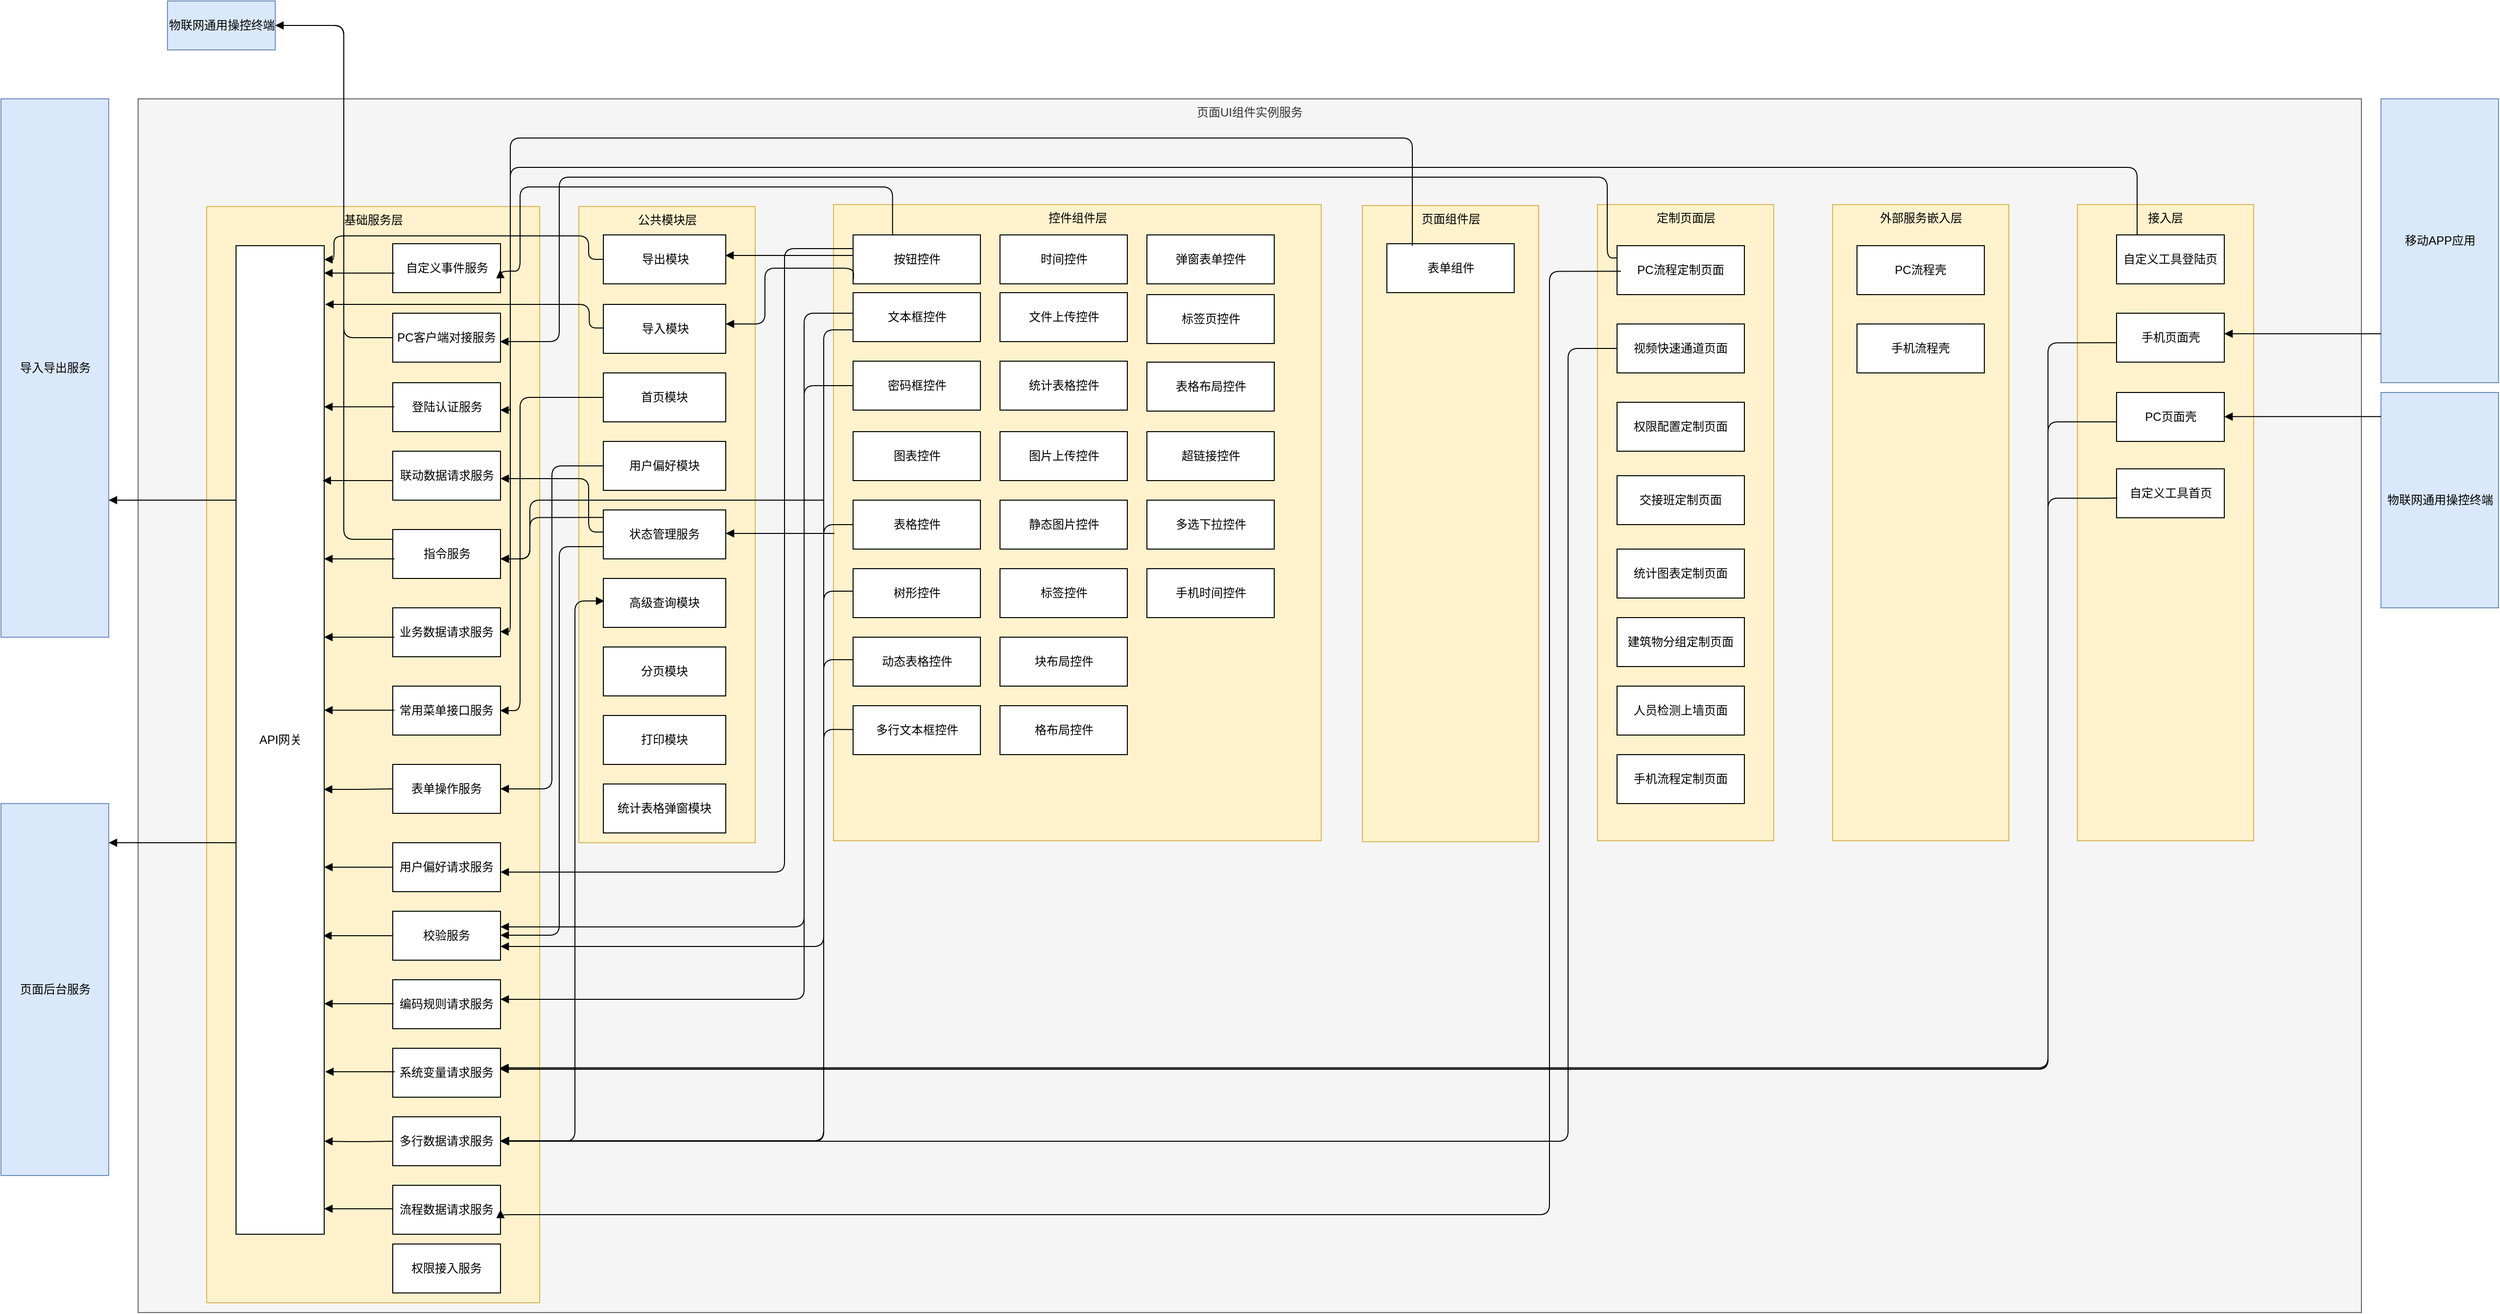 <mxfile version="12.4.8" type="github">
  <diagram id="0pdj4ucrVx3CdcIXu_r7" name="Page-1">
    <mxGraphModel dx="2119" dy="549" grid="1" gridSize="10" guides="1" tooltips="1" connect="1" arrows="1" fold="1" page="1" pageScale="1" pageWidth="827" pageHeight="1169" math="0" shadow="0">
      <root>
        <mxCell id="0"/>
        <mxCell id="1" parent="0"/>
        <mxCell id="2d3plyyfJaohmwcUXWga-1" value="页面UI组件实例服务" style="rounded=0;whiteSpace=wrap;html=1;verticalAlign=top;fillColor=#f5f5f5;strokeColor=#666666;fontColor=#333333;" vertex="1" parent="1">
          <mxGeometry x="-210" y="230" width="2270" height="1240" as="geometry"/>
        </mxCell>
        <mxCell id="2d3plyyfJaohmwcUXWga-106" value="&lt;div style=&quot;&quot;&gt;&lt;span style=&quot;white-space: normal&quot;&gt;接入层&lt;/span&gt;&lt;/div&gt;" style="html=1;whiteSpace=wrap;align=center;verticalAlign=top;fillColor=#fff2cc;strokeColor=#d6b656;" vertex="1" parent="1">
          <mxGeometry x="1770" y="338" width="180" height="650" as="geometry"/>
        </mxCell>
        <mxCell id="2d3plyyfJaohmwcUXWga-110" value="&lt;div style=&quot;&quot;&gt;基础服务层&lt;/div&gt;" style="html=1;align=center;verticalAlign=top;fillColor=#fff2cc;strokeColor=#d6b656;" vertex="1" parent="1">
          <mxGeometry x="-140" y="340" width="340" height="1120" as="geometry"/>
        </mxCell>
        <mxCell id="2d3plyyfJaohmwcUXWga-64" value="API网关" style="html=1;" vertex="1" parent="1">
          <mxGeometry x="-110" y="380" width="90" height="1010" as="geometry"/>
        </mxCell>
        <mxCell id="2d3plyyfJaohmwcUXWga-61" value="控件组件层" style="html=1;verticalAlign=top;fillColor=#fff2cc;strokeColor=#d6b656;" vertex="1" parent="1">
          <mxGeometry x="500" y="338" width="498" height="650" as="geometry"/>
        </mxCell>
        <mxCell id="2d3plyyfJaohmwcUXWga-2" value="物联网通用操控终端" style="html=1;fillColor=#dae8fc;strokeColor=#6c8ebf;" vertex="1" parent="1">
          <mxGeometry x="2080" y="530" width="120" height="220" as="geometry"/>
        </mxCell>
        <mxCell id="2d3plyyfJaohmwcUXWga-9" value="移动APP应用" style="html=1;fillColor=#dae8fc;strokeColor=#6c8ebf;" vertex="1" parent="1">
          <mxGeometry x="2080" y="230" width="120" height="290" as="geometry"/>
        </mxCell>
        <mxCell id="2d3plyyfJaohmwcUXWga-18" value="&lt;span style=&quot;white-space: normal&quot;&gt;PC客户端对接服务&lt;/span&gt;" style="html=1;whiteSpace=wrap;" vertex="1" parent="1">
          <mxGeometry x="50" y="449" width="110" height="50" as="geometry"/>
        </mxCell>
        <mxCell id="2d3plyyfJaohmwcUXWga-24" value="自定义事件服务" style="html=1;" vertex="1" parent="1">
          <mxGeometry x="50" y="378" width="110" height="50" as="geometry"/>
        </mxCell>
        <mxCell id="2d3plyyfJaohmwcUXWga-39" value="导入导出服务" style="html=1;fillColor=#dae8fc;strokeColor=#6c8ebf;" vertex="1" parent="1">
          <mxGeometry x="-350" y="230" width="110" height="550" as="geometry"/>
        </mxCell>
        <mxCell id="2d3plyyfJaohmwcUXWga-56" value="页面后台服务" style="html=1;fillColor=#dae8fc;strokeColor=#6c8ebf;" vertex="1" parent="1">
          <mxGeometry x="-350" y="950" width="110" height="380" as="geometry"/>
        </mxCell>
        <mxCell id="2d3plyyfJaohmwcUXWga-57" value="指令服务" style="html=1;" vertex="1" parent="1">
          <mxGeometry x="50" y="670" width="110" height="50" as="geometry"/>
        </mxCell>
        <mxCell id="2d3plyyfJaohmwcUXWga-60" value="定制页面层" style="html=1;verticalAlign=top;fillColor=#fff2cc;strokeColor=#d6b656;" vertex="1" parent="1">
          <mxGeometry x="1280" y="338" width="180" height="650" as="geometry"/>
        </mxCell>
        <mxCell id="2d3plyyfJaohmwcUXWga-75" value="登陆认证服务" style="html=1;align=center;verticalAlign=middle;" vertex="1" parent="1">
          <mxGeometry x="50" y="520" width="110" height="50" as="geometry"/>
        </mxCell>
        <mxCell id="2d3plyyfJaohmwcUXWga-82" value="&lt;span style=&quot;white-space: normal&quot;&gt;常用菜单接口服务&lt;/span&gt;" style="html=1;align=center;verticalAlign=middle;whiteSpace=wrap;" vertex="1" parent="1">
          <mxGeometry x="50" y="830" width="110" height="50" as="geometry"/>
        </mxCell>
        <mxCell id="2d3plyyfJaohmwcUXWga-84" value="&lt;span style=&quot;white-space: normal&quot;&gt;业务数据请求服务&lt;/span&gt;" style="html=1;whiteSpace=wrap;" vertex="1" parent="1">
          <mxGeometry x="50" y="750" width="110" height="50" as="geometry"/>
        </mxCell>
        <mxCell id="2d3plyyfJaohmwcUXWga-94" value="状态管理服务" style="html=1;align=center;" vertex="1" parent="1">
          <mxGeometry x="265" y="660" width="110" height="50" as="geometry"/>
        </mxCell>
        <mxCell id="2d3plyyfJaohmwcUXWga-95" value="联动数据请求服务" style="html=1;" vertex="1" parent="1">
          <mxGeometry x="50" y="590" width="110" height="50" as="geometry"/>
        </mxCell>
        <mxCell id="2d3plyyfJaohmwcUXWga-104" value="外部服务嵌入层" style="html=1;verticalAlign=top;fillColor=#fff2cc;strokeColor=#d6b656;" vertex="1" parent="1">
          <mxGeometry x="1520" y="338" width="180" height="650" as="geometry"/>
        </mxCell>
        <mxCell id="2d3plyyfJaohmwcUXWga-74" value="&lt;span style=&quot;white-space: normal&quot;&gt;自定义工具登陆页&lt;/span&gt;" style="html=1;whiteSpace=wrap;" vertex="1" parent="1">
          <mxGeometry x="1810" y="369" width="110" height="50" as="geometry"/>
        </mxCell>
        <mxCell id="2d3plyyfJaohmwcUXWga-107" value="&lt;span style=&quot;text-align: left&quot;&gt;公共模块层&lt;/span&gt;" style="html=1;verticalAlign=top;fillColor=#fff2cc;strokeColor=#d6b656;" vertex="1" parent="1">
          <mxGeometry x="240" y="340" width="180" height="650" as="geometry"/>
        </mxCell>
        <mxCell id="2d3plyyfJaohmwcUXWga-81" value="&lt;span style=&quot;white-space: normal;&quot;&gt;首页模块&lt;/span&gt;" style="html=1;align=center;whiteSpace=wrap;" vertex="1" parent="1">
          <mxGeometry x="265" y="510" width="125" height="50" as="geometry"/>
        </mxCell>
        <mxCell id="2d3plyyfJaohmwcUXWga-40" value="导出模块" style="html=1;" vertex="1" parent="1">
          <mxGeometry x="265" y="369" width="125" height="50" as="geometry"/>
        </mxCell>
        <mxCell id="2d3plyyfJaohmwcUXWga-51" value="导入模块" style="html=1;" vertex="1" parent="1">
          <mxGeometry x="265" y="440" width="125" height="50" as="geometry"/>
        </mxCell>
        <mxCell id="2d3plyyfJaohmwcUXWga-105" value="页面组件层" style="html=1;verticalAlign=top;fillColor=#fff2cc;strokeColor=#d6b656;" vertex="1" parent="1">
          <mxGeometry x="1040" y="339" width="180" height="650" as="geometry"/>
        </mxCell>
        <mxCell id="2d3plyyfJaohmwcUXWga-17" value="&lt;span style=&quot;white-space: normal&quot;&gt;PC流程定制页面&lt;/span&gt;" style="html=1;verticalAlign=middle;whiteSpace=wrap;" vertex="1" parent="1">
          <mxGeometry x="1300" y="380" width="130" height="50" as="geometry"/>
        </mxCell>
        <mxCell id="2d3plyyfJaohmwcUXWga-10" value="手机页面壳" style="html=1;" vertex="1" parent="1">
          <mxGeometry x="1810" y="449" width="110" height="50" as="geometry"/>
        </mxCell>
        <mxCell id="2d3plyyfJaohmwcUXWga-6" value="PC页面壳" style="html=1;" vertex="1" parent="1">
          <mxGeometry x="1810" y="530" width="110" height="50" as="geometry"/>
        </mxCell>
        <mxCell id="2d3plyyfJaohmwcUXWga-112" value="按钮控件" style="html=1;" vertex="1" parent="1">
          <mxGeometry x="520" y="369" width="130" height="50" as="geometry"/>
        </mxCell>
        <mxCell id="2d3plyyfJaohmwcUXWga-113" value="文本框控件" style="html=1;" vertex="1" parent="1">
          <mxGeometry x="520" y="428" width="130" height="50" as="geometry"/>
        </mxCell>
        <mxCell id="2d3plyyfJaohmwcUXWga-116" value="&lt;span style=&quot;white-space: normal&quot;&gt;表单操作服务&lt;/span&gt;" style="html=1;align=center;verticalAlign=middle;whiteSpace=wrap;" vertex="1" parent="1">
          <mxGeometry x="50" y="910" width="110" height="50" as="geometry"/>
        </mxCell>
        <mxCell id="2d3plyyfJaohmwcUXWga-117" value="" style="endArrow=none;endFill=0;html=1;edgeStyle=orthogonalEdgeStyle;align=left;verticalAlign=top;startArrow=block;startFill=1;" edge="1" parent="1">
          <mxGeometry x="-1" relative="1" as="geometry">
            <mxPoint x="160" y="1020" as="sourcePoint"/>
            <mxPoint x="520" y="383" as="targetPoint"/>
            <Array as="points">
              <mxPoint x="450" y="1020"/>
              <mxPoint x="450" y="383"/>
              <mxPoint x="520" y="383"/>
            </Array>
          </mxGeometry>
        </mxCell>
        <mxCell id="2d3plyyfJaohmwcUXWga-119" value="" style="endArrow=none;endFill=0;html=1;edgeStyle=orthogonalEdgeStyle;align=left;verticalAlign=top;exitX=0.996;exitY=0.55;exitDx=0;exitDy=0;exitPerimeter=0;startArrow=block;startFill=1;" edge="1" parent="1" source="2d3plyyfJaohmwcUXWga-64" target="2d3plyyfJaohmwcUXWga-116" treatAsSingle="0">
          <mxGeometry x="-1" relative="1" as="geometry">
            <mxPoint x="20" y="1120" as="sourcePoint"/>
            <mxPoint x="180" y="1120" as="targetPoint"/>
          </mxGeometry>
        </mxCell>
        <mxCell id="2d3plyyfJaohmwcUXWga-120" value="" style="resizable=0;html=1;align=left;verticalAlign=bottom;labelBackgroundColor=#ffffff;fontSize=10;" connectable="0" vertex="1" parent="2d3plyyfJaohmwcUXWga-119">
          <mxGeometry x="-1" relative="1" as="geometry"/>
        </mxCell>
        <mxCell id="2d3plyyfJaohmwcUXWga-121" value="&lt;span style=&quot;white-space: normal&quot;&gt;用户偏好模块&lt;/span&gt;" style="html=1;align=center;whiteSpace=wrap;" vertex="1" parent="1">
          <mxGeometry x="265" y="580" width="125" height="50" as="geometry"/>
        </mxCell>
        <mxCell id="2d3plyyfJaohmwcUXWga-122" value="&lt;span style=&quot;white-space: normal&quot;&gt;用户偏好请求服务&lt;/span&gt;" style="html=1;align=center;verticalAlign=middle;whiteSpace=wrap;" vertex="1" parent="1">
          <mxGeometry x="50" y="990" width="110" height="50" as="geometry"/>
        </mxCell>
        <mxCell id="2d3plyyfJaohmwcUXWga-123" value="" style="endArrow=none;endFill=0;html=1;edgeStyle=orthogonalEdgeStyle;align=left;verticalAlign=top;entryX=0;entryY=0.5;entryDx=0;entryDy=0;startArrow=block;startFill=1;" edge="1" parent="1" target="2d3plyyfJaohmwcUXWga-122">
          <mxGeometry x="-1" relative="1" as="geometry">
            <mxPoint x="-20" y="1015" as="sourcePoint"/>
            <mxPoint x="50" y="1092" as="targetPoint"/>
            <Array as="points">
              <mxPoint x="-20" y="1015"/>
            </Array>
          </mxGeometry>
        </mxCell>
        <mxCell id="2d3plyyfJaohmwcUXWga-127" value="" style="endArrow=none;endFill=0;html=1;edgeStyle=orthogonalEdgeStyle;align=left;verticalAlign=top;entryX=0;entryY=0.5;entryDx=0;entryDy=0;exitX=1;exitY=0.5;exitDx=0;exitDy=0;startArrow=block;startFill=1;" edge="1" parent="1" source="2d3plyyfJaohmwcUXWga-116" target="2d3plyyfJaohmwcUXWga-121">
          <mxGeometry x="-1" relative="1" as="geometry">
            <mxPoint x="295" y="1130" as="sourcePoint"/>
            <mxPoint x="365" y="1104" as="targetPoint"/>
            <Array as="points"/>
          </mxGeometry>
        </mxCell>
        <mxCell id="2d3plyyfJaohmwcUXWga-129" value="状态管理服务" style="html=1;align=center;whiteSpace=wrap;" vertex="1" parent="1">
          <mxGeometry x="265" y="650" width="125" height="50" as="geometry"/>
        </mxCell>
        <mxCell id="2d3plyyfJaohmwcUXWga-131" value="&lt;span style=&quot;white-space: normal&quot;&gt;校验服务&lt;/span&gt;" style="html=1;align=center;verticalAlign=middle;whiteSpace=wrap;" vertex="1" parent="1">
          <mxGeometry x="50" y="1060" width="110" height="50" as="geometry"/>
        </mxCell>
        <mxCell id="2d3plyyfJaohmwcUXWga-133" value="" style="endArrow=none;endFill=0;html=1;edgeStyle=orthogonalEdgeStyle;align=left;verticalAlign=top;startArrow=block;startFill=1;" edge="1" parent="1" target="2d3plyyfJaohmwcUXWga-131">
          <mxGeometry x="-0.21" y="-14" relative="1" as="geometry">
            <mxPoint x="-21" y="1085" as="sourcePoint"/>
            <mxPoint x="180" y="1180" as="targetPoint"/>
            <Array as="points">
              <mxPoint x="-21" y="1085"/>
            </Array>
            <mxPoint x="-14" y="14" as="offset"/>
          </mxGeometry>
        </mxCell>
        <mxCell id="2d3plyyfJaohmwcUXWga-137" value="" style="endArrow=none;endFill=0;html=1;edgeStyle=orthogonalEdgeStyle;align=left;verticalAlign=top;entryX=0;entryY=0.75;entryDx=0;entryDy=0;startArrow=block;startFill=1;" edge="1" parent="1" target="2d3plyyfJaohmwcUXWga-129">
          <mxGeometry x="-0.75" y="-15" relative="1" as="geometry">
            <mxPoint x="160" y="1084.5" as="sourcePoint"/>
            <mxPoint x="320" y="1084.5" as="targetPoint"/>
            <Array as="points">
              <mxPoint x="220" y="1084"/>
              <mxPoint x="220" y="688"/>
            </Array>
            <mxPoint y="1" as="offset"/>
          </mxGeometry>
        </mxCell>
        <mxCell id="2d3plyyfJaohmwcUXWga-139" value="" style="endArrow=none;endFill=0;html=1;edgeStyle=elbowEdgeStyle;align=left;verticalAlign=top;entryX=0.002;entryY=0.517;entryDx=0;entryDy=0;entryPerimeter=0;startArrow=block;startFill=1;" edge="1" parent="1" source="2d3plyyfJaohmwcUXWga-129" target="2d3plyyfJaohmwcUXWga-61" treatAsSingle="0">
          <mxGeometry x="-1" relative="1" as="geometry">
            <mxPoint x="540" y="680" as="sourcePoint"/>
            <mxPoint x="700" y="680" as="targetPoint"/>
            <Array as="points">
              <mxPoint x="440" y="674"/>
              <mxPoint x="450" y="676"/>
            </Array>
          </mxGeometry>
        </mxCell>
        <mxCell id="2d3plyyfJaohmwcUXWga-140" value="" style="resizable=0;html=1;align=left;verticalAlign=bottom;labelBackgroundColor=#ffffff;fontSize=10;" connectable="0" vertex="1" parent="2d3plyyfJaohmwcUXWga-139">
          <mxGeometry x="-1" relative="1" as="geometry"/>
        </mxCell>
        <mxCell id="2d3plyyfJaohmwcUXWga-141" value="密码框控件" style="html=1;" vertex="1" parent="1">
          <mxGeometry x="520" y="498" width="130" height="50" as="geometry"/>
        </mxCell>
        <mxCell id="2d3plyyfJaohmwcUXWga-142" value="&lt;span style=&quot;white-space: normal&quot;&gt;编码规则请求服务&lt;/span&gt;" style="html=1;align=center;verticalAlign=middle;whiteSpace=wrap;" vertex="1" parent="1">
          <mxGeometry x="50" y="1130" width="110" height="50" as="geometry"/>
        </mxCell>
        <mxCell id="2d3plyyfJaohmwcUXWga-145" value="" style="endArrow=none;endFill=0;html=1;edgeStyle=orthogonalEdgeStyle;align=left;verticalAlign=top;startArrow=block;startFill=1;" edge="1" parent="1">
          <mxGeometry x="-0.21" y="-14" relative="1" as="geometry">
            <mxPoint x="-20" y="1154.5" as="sourcePoint"/>
            <mxPoint x="51" y="1154.5" as="targetPoint"/>
            <Array as="points">
              <mxPoint x="-20" y="1154.5"/>
            </Array>
            <mxPoint x="-14" y="14" as="offset"/>
          </mxGeometry>
        </mxCell>
        <mxCell id="2d3plyyfJaohmwcUXWga-146" value="" style="endArrow=none;endFill=0;html=1;edgeStyle=orthogonalEdgeStyle;align=left;verticalAlign=top;entryX=0;entryY=0.5;entryDx=0;entryDy=0;startArrow=block;startFill=1;" edge="1" parent="1" target="2d3plyyfJaohmwcUXWga-141" treatAsSingle="0">
          <mxGeometry x="-1" relative="1" as="geometry">
            <mxPoint x="160" y="1150" as="sourcePoint"/>
            <mxPoint x="320" y="1150" as="targetPoint"/>
            <Array as="points">
              <mxPoint x="470" y="1150"/>
              <mxPoint x="470" y="523"/>
            </Array>
          </mxGeometry>
        </mxCell>
        <mxCell id="2d3plyyfJaohmwcUXWga-147" value="" style="resizable=0;html=1;align=left;verticalAlign=bottom;labelBackgroundColor=#ffffff;fontSize=10;" connectable="0" vertex="1" parent="2d3plyyfJaohmwcUXWga-146">
          <mxGeometry x="-1" relative="1" as="geometry"/>
        </mxCell>
        <mxCell id="2d3plyyfJaohmwcUXWga-148" value="" style="endArrow=none;endFill=0;html=1;edgeStyle=orthogonalEdgeStyle;align=left;verticalAlign=top;entryX=0;entryY=0.5;entryDx=0;entryDy=0;startArrow=block;startFill=1;" edge="1" parent="1" treatAsSingle="0">
          <mxGeometry x="-1" relative="1" as="geometry">
            <mxPoint x="160" y="1076" as="sourcePoint"/>
            <mxPoint x="520" y="449" as="targetPoint"/>
            <Array as="points">
              <mxPoint x="470" y="1076"/>
              <mxPoint x="470" y="449"/>
            </Array>
          </mxGeometry>
        </mxCell>
        <mxCell id="2d3plyyfJaohmwcUXWga-149" value="" style="resizable=0;html=1;align=left;verticalAlign=bottom;labelBackgroundColor=#ffffff;fontSize=10;" connectable="0" vertex="1" parent="2d3plyyfJaohmwcUXWga-148">
          <mxGeometry x="-1" relative="1" as="geometry"/>
        </mxCell>
        <mxCell id="2d3plyyfJaohmwcUXWga-150" value="&lt;span style=&quot;white-space: normal&quot;&gt;系统变量请求服务&lt;/span&gt;" style="html=1;align=center;verticalAlign=middle;whiteSpace=wrap;" vertex="1" parent="1">
          <mxGeometry x="50" y="1200" width="110" height="50" as="geometry"/>
        </mxCell>
        <mxCell id="2d3plyyfJaohmwcUXWga-151" value="" style="endArrow=none;endFill=0;html=1;edgeStyle=orthogonalEdgeStyle;align=left;verticalAlign=top;startArrow=block;startFill=1;" edge="1" parent="1">
          <mxGeometry x="-0.21" y="-14" relative="1" as="geometry">
            <mxPoint x="-19" y="1224" as="sourcePoint"/>
            <mxPoint x="52" y="1224" as="targetPoint"/>
            <Array as="points">
              <mxPoint x="-19" y="1223.5"/>
            </Array>
            <mxPoint x="-14" y="14" as="offset"/>
          </mxGeometry>
        </mxCell>
        <mxCell id="2d3plyyfJaohmwcUXWga-158" value="" style="endArrow=none;endFill=0;html=1;edgeStyle=orthogonalEdgeStyle;align=left;verticalAlign=top;entryX=0;entryY=0.75;entryDx=0;entryDy=0;exitX=0.997;exitY=0.427;exitDx=0;exitDy=0;exitPerimeter=0;startArrow=block;startFill=1;" edge="1" parent="1" source="2d3plyyfJaohmwcUXWga-150">
          <mxGeometry x="-1" relative="1" as="geometry">
            <mxPoint x="159.997" y="1130.83" as="sourcePoint"/>
            <mxPoint x="1809.997" y="479.163" as="targetPoint"/>
            <Array as="points">
              <mxPoint x="1740" y="1221"/>
              <mxPoint x="1740" y="479"/>
            </Array>
          </mxGeometry>
        </mxCell>
        <mxCell id="2d3plyyfJaohmwcUXWga-166" value="自定义工具首页" style="html=1;" vertex="1" parent="1">
          <mxGeometry x="1810" y="608" width="110" height="50" as="geometry"/>
        </mxCell>
        <mxCell id="2d3plyyfJaohmwcUXWga-169" value="图表控件" style="html=1;" vertex="1" parent="1">
          <mxGeometry x="520" y="570" width="130" height="50" as="geometry"/>
        </mxCell>
        <mxCell id="2d3plyyfJaohmwcUXWga-170" value="表格控件" style="html=1;" vertex="1" parent="1">
          <mxGeometry x="520" y="640" width="130" height="50" as="geometry"/>
        </mxCell>
        <mxCell id="2d3plyyfJaohmwcUXWga-171" value="树形控件" style="html=1;" vertex="1" parent="1">
          <mxGeometry x="520" y="710" width="130" height="50" as="geometry"/>
        </mxCell>
        <mxCell id="2d3plyyfJaohmwcUXWga-175" value="" style="endArrow=none;endFill=0;html=1;edgeStyle=orthogonalEdgeStyle;align=left;verticalAlign=top;entryX=0.007;entryY=0.596;entryDx=0;entryDy=0;entryPerimeter=0;startArrow=block;startFill=1;" edge="1" parent="1" target="2d3plyyfJaohmwcUXWga-166">
          <mxGeometry x="-1" relative="1" as="geometry">
            <mxPoint x="159.667" y="1220" as="sourcePoint"/>
            <mxPoint x="1811.333" y="638.333" as="targetPoint"/>
            <Array as="points">
              <mxPoint x="1740" y="1220"/>
              <mxPoint x="1740" y="638"/>
              <mxPoint x="1800" y="638"/>
            </Array>
          </mxGeometry>
        </mxCell>
        <mxCell id="2d3plyyfJaohmwcUXWga-178" value="" style="endArrow=none;endFill=0;html=1;edgeStyle=orthogonalEdgeStyle;align=left;verticalAlign=top;exitX=0.997;exitY=0.427;exitDx=0;exitDy=0;exitPerimeter=0;startArrow=block;startFill=1;" edge="1" parent="1" source="2d3plyyfJaohmwcUXWga-150">
          <mxGeometry x="-1" relative="1" as="geometry">
            <mxPoint x="159.667" y="1221.667" as="sourcePoint"/>
            <mxPoint x="1810" y="560" as="targetPoint"/>
            <Array as="points">
              <mxPoint x="1740" y="1221"/>
              <mxPoint x="1740" y="560"/>
            </Array>
          </mxGeometry>
        </mxCell>
        <mxCell id="2d3plyyfJaohmwcUXWga-179" value="&lt;span style=&quot;white-space: normal&quot;&gt;多行数据请求服务&lt;/span&gt;" style="html=1;align=center;verticalAlign=middle;whiteSpace=wrap;" vertex="1" parent="1">
          <mxGeometry x="50" y="1270" width="110" height="50" as="geometry"/>
        </mxCell>
        <mxCell id="2d3plyyfJaohmwcUXWga-180" value="" style="endArrow=none;endFill=0;html=1;edgeStyle=orthogonalEdgeStyle;align=left;verticalAlign=top;entryX=0;entryY=0.5;entryDx=0;entryDy=0;startArrow=block;startFill=1;" edge="1" parent="1" target="2d3plyyfJaohmwcUXWga-179" treatAsSingle="0">
          <mxGeometry x="-1" relative="1" as="geometry">
            <mxPoint x="-20" y="1295" as="sourcePoint"/>
            <mxPoint x="170" y="1350" as="targetPoint"/>
          </mxGeometry>
        </mxCell>
        <mxCell id="2d3plyyfJaohmwcUXWga-181" value="" style="resizable=0;html=1;align=left;verticalAlign=bottom;labelBackgroundColor=#ffffff;fontSize=10;" connectable="0" vertex="1" parent="2d3plyyfJaohmwcUXWga-180">
          <mxGeometry x="-1" relative="1" as="geometry"/>
        </mxCell>
        <mxCell id="2d3plyyfJaohmwcUXWga-182" value="" style="endArrow=none;endFill=0;html=1;edgeStyle=orthogonalEdgeStyle;align=left;verticalAlign=top;startArrow=block;startFill=1;" edge="1" parent="1" target="2d3plyyfJaohmwcUXWga-170" treatAsSingle="0">
          <mxGeometry x="-1" relative="1" as="geometry">
            <mxPoint x="160" y="1294.5" as="sourcePoint"/>
            <mxPoint x="320" y="1294.5" as="targetPoint"/>
            <Array as="points">
              <mxPoint x="490" y="1295"/>
              <mxPoint x="490" y="665"/>
            </Array>
          </mxGeometry>
        </mxCell>
        <mxCell id="2d3plyyfJaohmwcUXWga-183" value="" style="resizable=0;html=1;align=left;verticalAlign=bottom;labelBackgroundColor=#ffffff;fontSize=10;" connectable="0" vertex="1" parent="2d3plyyfJaohmwcUXWga-182">
          <mxGeometry x="-1" relative="1" as="geometry"/>
        </mxCell>
        <mxCell id="2d3plyyfJaohmwcUXWga-186" value="" style="endArrow=none;endFill=0;html=1;edgeStyle=orthogonalEdgeStyle;align=left;verticalAlign=top;exitX=1;exitY=0.5;exitDx=0;exitDy=0;startArrow=block;startFill=1;" edge="1" parent="1" source="2d3plyyfJaohmwcUXWga-179" treatAsSingle="0">
          <mxGeometry x="-1" relative="1" as="geometry">
            <mxPoint x="160" y="1363" as="sourcePoint"/>
            <mxPoint x="520" y="733" as="targetPoint"/>
            <Array as="points">
              <mxPoint x="490" y="1295"/>
              <mxPoint x="490" y="733"/>
            </Array>
          </mxGeometry>
        </mxCell>
        <mxCell id="2d3plyyfJaohmwcUXWga-187" value="" style="resizable=0;html=1;align=left;verticalAlign=bottom;labelBackgroundColor=#ffffff;fontSize=10;" connectable="0" vertex="1" parent="2d3plyyfJaohmwcUXWga-186">
          <mxGeometry x="-1" relative="1" as="geometry"/>
        </mxCell>
        <mxCell id="2d3plyyfJaohmwcUXWga-188" value="" style="endArrow=none;endFill=0;html=1;edgeStyle=orthogonalEdgeStyle;align=left;verticalAlign=top;startArrow=block;startFill=1;" edge="1" parent="1" treatAsSingle="0">
          <mxGeometry x="-1" relative="1" as="geometry">
            <mxPoint x="160" y="1096" as="sourcePoint"/>
            <mxPoint x="520" y="466" as="targetPoint"/>
            <Array as="points">
              <mxPoint x="490" y="1096"/>
              <mxPoint x="490" y="466"/>
            </Array>
          </mxGeometry>
        </mxCell>
        <mxCell id="2d3plyyfJaohmwcUXWga-189" value="" style="resizable=0;html=1;align=left;verticalAlign=bottom;labelBackgroundColor=#ffffff;fontSize=10;" connectable="0" vertex="1" parent="2d3plyyfJaohmwcUXWga-188">
          <mxGeometry x="-1" relative="1" as="geometry"/>
        </mxCell>
        <mxCell id="2d3plyyfJaohmwcUXWga-190" value="动态表格控件" style="html=1;" vertex="1" parent="1">
          <mxGeometry x="520" y="780" width="130" height="50" as="geometry"/>
        </mxCell>
        <mxCell id="2d3plyyfJaohmwcUXWga-191" value="&lt;span style=&quot;white-space: normal&quot;&gt;视频快速通道页面&lt;/span&gt;" style="html=1;verticalAlign=middle;whiteSpace=wrap;" vertex="1" parent="1">
          <mxGeometry x="1300" y="460" width="130" height="50" as="geometry"/>
        </mxCell>
        <mxCell id="2d3plyyfJaohmwcUXWga-192" value="" style="endArrow=none;endFill=0;html=1;edgeStyle=orthogonalEdgeStyle;align=left;verticalAlign=top;exitX=1;exitY=0.5;exitDx=0;exitDy=0;startArrow=block;startFill=1;" edge="1" parent="1" source="2d3plyyfJaohmwcUXWga-179" target="2d3plyyfJaohmwcUXWga-191" treatAsSingle="0">
          <mxGeometry x="-1" relative="1" as="geometry">
            <mxPoint x="170" y="1305" as="sourcePoint"/>
            <mxPoint x="540" y="743" as="targetPoint"/>
            <Array as="points">
              <mxPoint x="1250" y="1295"/>
              <mxPoint x="1250" y="485"/>
            </Array>
          </mxGeometry>
        </mxCell>
        <mxCell id="2d3plyyfJaohmwcUXWga-193" value="" style="resizable=0;html=1;align=left;verticalAlign=bottom;labelBackgroundColor=#ffffff;fontSize=10;" connectable="0" vertex="1" parent="2d3plyyfJaohmwcUXWga-192">
          <mxGeometry x="-1" relative="1" as="geometry"/>
        </mxCell>
        <mxCell id="2d3plyyfJaohmwcUXWga-194" value="高级查询模块" style="html=1;align=center;whiteSpace=wrap;" vertex="1" parent="1">
          <mxGeometry x="265" y="720" width="125" height="50" as="geometry"/>
        </mxCell>
        <mxCell id="2d3plyyfJaohmwcUXWga-195" value="" style="endArrow=block;endFill=1;html=1;edgeStyle=orthogonalEdgeStyle;align=left;verticalAlign=top;exitX=1;exitY=0.5;exitDx=0;exitDy=0;" edge="1" parent="1" source="2d3plyyfJaohmwcUXWga-179" treatAsSingle="0">
          <mxGeometry x="-1" relative="1" as="geometry">
            <mxPoint x="-94" y="1305" as="sourcePoint"/>
            <mxPoint x="266" y="743" as="targetPoint"/>
            <Array as="points">
              <mxPoint x="236" y="1295"/>
              <mxPoint x="236" y="743"/>
            </Array>
          </mxGeometry>
        </mxCell>
        <mxCell id="2d3plyyfJaohmwcUXWga-196" value="" style="resizable=0;html=1;align=left;verticalAlign=bottom;labelBackgroundColor=#ffffff;fontSize=10;" connectable="0" vertex="1" parent="2d3plyyfJaohmwcUXWga-195">
          <mxGeometry x="-1" relative="1" as="geometry"/>
        </mxCell>
        <mxCell id="2d3plyyfJaohmwcUXWga-197" value="" style="endArrow=none;endFill=0;html=1;edgeStyle=orthogonalEdgeStyle;align=left;verticalAlign=top;exitX=1;exitY=0.5;exitDx=0;exitDy=0;startArrow=block;startFill=1;" edge="1" parent="1" source="2d3plyyfJaohmwcUXWga-179" treatAsSingle="0">
          <mxGeometry x="-1" relative="1" as="geometry">
            <mxPoint x="160" y="1365" as="sourcePoint"/>
            <mxPoint x="520" y="803" as="targetPoint"/>
            <Array as="points">
              <mxPoint x="490" y="1295"/>
              <mxPoint x="490" y="803"/>
            </Array>
          </mxGeometry>
        </mxCell>
        <mxCell id="2d3plyyfJaohmwcUXWga-198" value="" style="resizable=0;html=1;align=left;verticalAlign=bottom;labelBackgroundColor=#ffffff;fontSize=10;" connectable="0" vertex="1" parent="2d3plyyfJaohmwcUXWga-197">
          <mxGeometry x="-1" relative="1" as="geometry"/>
        </mxCell>
        <mxCell id="2d3plyyfJaohmwcUXWga-199" value="多行文本框控件" style="html=1;" vertex="1" parent="1">
          <mxGeometry x="520" y="850" width="130" height="50" as="geometry"/>
        </mxCell>
        <mxCell id="2d3plyyfJaohmwcUXWga-200" value="" style="endArrow=none;endFill=0;html=1;edgeStyle=orthogonalEdgeStyle;align=left;verticalAlign=top;exitX=1;exitY=0.5;exitDx=0;exitDy=0;startArrow=block;startFill=1;" edge="1" parent="1" source="2d3plyyfJaohmwcUXWga-179" treatAsSingle="0">
          <mxGeometry x="-1" relative="1" as="geometry">
            <mxPoint x="159.667" y="1366" as="sourcePoint"/>
            <mxPoint x="519.667" y="874.333" as="targetPoint"/>
            <Array as="points">
              <mxPoint x="490" y="1295"/>
              <mxPoint x="490" y="874"/>
            </Array>
          </mxGeometry>
        </mxCell>
        <mxCell id="2d3plyyfJaohmwcUXWga-201" value="" style="resizable=0;html=1;align=left;verticalAlign=bottom;labelBackgroundColor=#ffffff;fontSize=10;" connectable="0" vertex="1" parent="2d3plyyfJaohmwcUXWga-200">
          <mxGeometry x="-1" relative="1" as="geometry"/>
        </mxCell>
        <mxCell id="2d3plyyfJaohmwcUXWga-202" value="&lt;span style=&quot;white-space: normal&quot;&gt;流程数据请求服务&lt;/span&gt;" style="html=1;align=center;verticalAlign=middle;whiteSpace=wrap;" vertex="1" parent="1">
          <mxGeometry x="50" y="1340" width="110" height="50" as="geometry"/>
        </mxCell>
        <mxCell id="2d3plyyfJaohmwcUXWga-203" value="" style="endArrow=none;endFill=0;html=1;edgeStyle=orthogonalEdgeStyle;align=left;verticalAlign=top;entryX=0;entryY=0.5;entryDx=0;entryDy=0;startArrow=block;startFill=1;" edge="1" parent="1" treatAsSingle="0">
          <mxGeometry x="-1" relative="1" as="geometry">
            <mxPoint x="-20" y="1364" as="sourcePoint"/>
            <mxPoint x="50" y="1364" as="targetPoint"/>
          </mxGeometry>
        </mxCell>
        <mxCell id="2d3plyyfJaohmwcUXWga-204" value="" style="resizable=0;html=1;align=left;verticalAlign=bottom;labelBackgroundColor=#ffffff;fontSize=10;" connectable="0" vertex="1" parent="2d3plyyfJaohmwcUXWga-203">
          <mxGeometry x="-1" relative="1" as="geometry"/>
        </mxCell>
        <mxCell id="2d3plyyfJaohmwcUXWga-208" value="" style="endArrow=none;endFill=0;html=1;edgeStyle=orthogonalEdgeStyle;align=left;verticalAlign=top;exitX=1;exitY=0.5;exitDx=0;exitDy=0;startArrow=block;startFill=1;" edge="1" parent="1" source="2d3plyyfJaohmwcUXWga-202" treatAsSingle="0">
          <mxGeometry x="-1" relative="1" as="geometry">
            <mxPoint x="164" y="1215.588" as="sourcePoint"/>
            <mxPoint x="1304" y="406.176" as="targetPoint"/>
            <Array as="points">
              <mxPoint x="160" y="1370"/>
              <mxPoint x="1231" y="1370"/>
              <mxPoint x="1231" y="406"/>
            </Array>
          </mxGeometry>
        </mxCell>
        <mxCell id="2d3plyyfJaohmwcUXWga-209" value="" style="resizable=0;html=1;align=left;verticalAlign=bottom;labelBackgroundColor=#ffffff;fontSize=10;" connectable="0" vertex="1" parent="2d3plyyfJaohmwcUXWga-208">
          <mxGeometry x="-1" relative="1" as="geometry"/>
        </mxCell>
        <mxCell id="2d3plyyfJaohmwcUXWga-212" value="" style="endArrow=none;endFill=0;html=1;edgeStyle=orthogonalEdgeStyle;align=left;verticalAlign=top;startArrow=block;startFill=1;" edge="1" parent="1">
          <mxGeometry x="-0.21" y="-14" relative="1" as="geometry">
            <mxPoint x="-20.003" y="779.997" as="sourcePoint"/>
            <mxPoint x="51.663" y="779.997" as="targetPoint"/>
            <Array as="points">
              <mxPoint x="-19.67" y="780.33"/>
            </Array>
            <mxPoint x="-14" y="14" as="offset"/>
          </mxGeometry>
        </mxCell>
        <mxCell id="2d3plyyfJaohmwcUXWga-213" value="" style="endArrow=none;endFill=0;html=1;edgeStyle=orthogonalEdgeStyle;align=left;verticalAlign=top;startArrow=block;startFill=1;" edge="1" parent="1">
          <mxGeometry x="-0.21" y="-14" relative="1" as="geometry">
            <mxPoint x="-20.003" y="700" as="sourcePoint"/>
            <mxPoint x="51.663" y="700" as="targetPoint"/>
            <Array as="points">
              <mxPoint x="-19.34" y="700.33"/>
            </Array>
            <mxPoint x="-14" y="14" as="offset"/>
          </mxGeometry>
        </mxCell>
        <mxCell id="2d3plyyfJaohmwcUXWga-214" value="" style="endArrow=none;endFill=0;html=1;edgeStyle=orthogonalEdgeStyle;align=left;verticalAlign=top;startArrow=block;startFill=1;" edge="1" parent="1">
          <mxGeometry x="-0.21" y="-14" relative="1" as="geometry">
            <mxPoint x="-21.663" y="620" as="sourcePoint"/>
            <mxPoint x="50.003" y="620" as="targetPoint"/>
            <Array as="points">
              <mxPoint x="-20.67" y="620.33"/>
            </Array>
            <mxPoint x="-14" y="14" as="offset"/>
          </mxGeometry>
        </mxCell>
        <mxCell id="2d3plyyfJaohmwcUXWga-215" value="" style="endArrow=none;endFill=0;html=1;edgeStyle=orthogonalEdgeStyle;align=left;verticalAlign=top;startArrow=block;startFill=1;" edge="1" parent="1">
          <mxGeometry x="-0.21" y="-14" relative="1" as="geometry">
            <mxPoint x="-20" y="544.58" as="sourcePoint"/>
            <mxPoint x="51.667" y="544.58" as="targetPoint"/>
            <Array as="points">
              <mxPoint x="-18.67" y="544.91"/>
            </Array>
            <mxPoint x="-14" y="14" as="offset"/>
          </mxGeometry>
        </mxCell>
        <mxCell id="2d3plyyfJaohmwcUXWga-216" value="" style="endArrow=none;endFill=0;html=1;edgeStyle=orthogonalEdgeStyle;align=left;verticalAlign=top;entryX=0;entryY=0.5;entryDx=0;entryDy=0;" edge="1" parent="1" source="2d3plyyfJaohmwcUXWga-251" target="2d3plyyfJaohmwcUXWga-18">
          <mxGeometry x="-0.21" y="-14" relative="1" as="geometry">
            <mxPoint x="40" y="210" as="sourcePoint"/>
            <mxPoint x="51.663" y="477.997" as="targetPoint"/>
            <Array as="points">
              <mxPoint y="155"/>
              <mxPoint y="474"/>
            </Array>
            <mxPoint x="-14" y="14" as="offset"/>
          </mxGeometry>
        </mxCell>
        <mxCell id="2d3plyyfJaohmwcUXWga-217" value="" style="endArrow=none;endFill=0;html=1;edgeStyle=orthogonalEdgeStyle;align=left;verticalAlign=top;startArrow=block;startFill=1;" edge="1" parent="1">
          <mxGeometry x="-0.21" y="-14" relative="1" as="geometry">
            <mxPoint x="-20.003" y="407.997" as="sourcePoint"/>
            <mxPoint x="51.663" y="407.997" as="targetPoint"/>
            <Array as="points">
              <mxPoint x="-18.34" y="408.74"/>
            </Array>
            <mxPoint x="-14" y="14" as="offset"/>
          </mxGeometry>
        </mxCell>
        <mxCell id="2d3plyyfJaohmwcUXWga-219" value="" style="endArrow=none;endFill=0;html=1;edgeStyle=orthogonalEdgeStyle;align=left;verticalAlign=top;startArrow=block;startFill=1;" edge="1" parent="1">
          <mxGeometry x="-0.21" y="-14" relative="1" as="geometry">
            <mxPoint x="-20.003" y="854.58" as="sourcePoint"/>
            <mxPoint x="51.663" y="854.58" as="targetPoint"/>
            <Array as="points">
              <mxPoint x="-19.34" y="854.91"/>
            </Array>
            <mxPoint x="-14" y="14" as="offset"/>
          </mxGeometry>
        </mxCell>
        <mxCell id="2d3plyyfJaohmwcUXWga-222" value="" style="endArrow=none;endFill=0;html=1;edgeStyle=orthogonalEdgeStyle;align=left;verticalAlign=top;exitX=0.996;exitY=0.42;exitDx=0;exitDy=0;exitPerimeter=0;startArrow=block;startFill=1;" edge="1" parent="1" source="2d3plyyfJaohmwcUXWga-40">
          <mxGeometry x="-0.21" y="-14" relative="1" as="geometry">
            <mxPoint x="390" y="396" as="sourcePoint"/>
            <mxPoint x="520" y="390" as="targetPoint"/>
            <Array as="points">
              <mxPoint x="520" y="390"/>
            </Array>
            <mxPoint x="-14" y="14" as="offset"/>
          </mxGeometry>
        </mxCell>
        <mxCell id="2d3plyyfJaohmwcUXWga-223" value="" style="endArrow=none;endFill=0;html=1;edgeStyle=orthogonalEdgeStyle;align=left;verticalAlign=top;exitX=1.002;exitY=0.524;exitDx=0;exitDy=0;exitPerimeter=0;entryX=0.003;entryY=0.9;entryDx=0;entryDy=0;entryPerimeter=0;startArrow=block;startFill=1;" edge="1" parent="1" target="2d3plyyfJaohmwcUXWga-112">
          <mxGeometry x="-0.21" y="-14" relative="1" as="geometry">
            <mxPoint x="390.0" y="460" as="sourcePoint"/>
            <mxPoint x="518" y="404" as="targetPoint"/>
            <Array as="points">
              <mxPoint x="430" y="460"/>
              <mxPoint x="430" y="403"/>
            </Array>
            <mxPoint x="-14" y="14" as="offset"/>
          </mxGeometry>
        </mxCell>
        <mxCell id="2d3plyyfJaohmwcUXWga-224" value="" style="endArrow=none;endFill=0;html=1;edgeStyle=orthogonalEdgeStyle;align=left;verticalAlign=top;entryX=0;entryY=0.5;entryDx=0;entryDy=0;startArrow=block;startFill=1;" edge="1" parent="1" target="2d3plyyfJaohmwcUXWga-81">
          <mxGeometry x="-0.21" y="-14" relative="1" as="geometry">
            <mxPoint x="159.656" y="855.0" as="sourcePoint"/>
            <mxPoint x="231.38" y="855.0" as="targetPoint"/>
            <Array as="points">
              <mxPoint x="180" y="855"/>
              <mxPoint x="180" y="535"/>
            </Array>
            <mxPoint x="-14" y="14" as="offset"/>
          </mxGeometry>
        </mxCell>
        <mxCell id="2d3plyyfJaohmwcUXWga-225" value="" style="endArrow=none;endFill=0;html=1;edgeStyle=orthogonalEdgeStyle;align=left;verticalAlign=top;entryX=0.31;entryY=-0.011;entryDx=0;entryDy=0;entryPerimeter=0;startArrow=block;startFill=1;" edge="1" parent="1" target="2d3plyyfJaohmwcUXWga-112">
          <mxGeometry x="-0.21" y="-14" relative="1" as="geometry">
            <mxPoint x="159.656" y="404.653" as="sourcePoint"/>
            <mxPoint x="231.38" y="404.653" as="targetPoint"/>
            <Array as="points">
              <mxPoint x="160" y="406"/>
              <mxPoint x="180" y="406"/>
              <mxPoint x="180" y="320"/>
              <mxPoint x="560" y="320"/>
            </Array>
            <mxPoint x="-14" y="14" as="offset"/>
          </mxGeometry>
        </mxCell>
        <mxCell id="2d3plyyfJaohmwcUXWga-227" value="" style="endArrow=none;endFill=0;html=1;edgeStyle=orthogonalEdgeStyle;align=left;verticalAlign=top;entryX=0;entryY=0.25;entryDx=0;entryDy=0;startArrow=block;startFill=1;" edge="1" parent="1" target="2d3plyyfJaohmwcUXWga-17">
          <mxGeometry x="-0.21" y="-14" relative="1" as="geometry">
            <mxPoint x="159.656" y="477.998" as="sourcePoint"/>
            <mxPoint x="231.38" y="477.998" as="targetPoint"/>
            <Array as="points">
              <mxPoint x="220" y="478"/>
              <mxPoint x="220" y="310"/>
              <mxPoint x="1290" y="310"/>
              <mxPoint x="1290" y="392"/>
            </Array>
            <mxPoint x="-14" y="14" as="offset"/>
          </mxGeometry>
        </mxCell>
        <mxCell id="2d3plyyfJaohmwcUXWga-228" value="" style="endArrow=none;endFill=0;html=1;edgeStyle=orthogonalEdgeStyle;align=left;verticalAlign=top;startArrow=block;startFill=1;" edge="1" parent="1">
          <mxGeometry x="-0.21" y="-14" relative="1" as="geometry">
            <mxPoint x="159.71" y="547.999" as="sourcePoint"/>
            <mxPoint x="1831" y="369" as="targetPoint"/>
            <Array as="points">
              <mxPoint x="170" y="548"/>
              <mxPoint x="170" y="300"/>
              <mxPoint x="1831" y="300"/>
            </Array>
            <mxPoint x="-14" y="14" as="offset"/>
          </mxGeometry>
        </mxCell>
        <mxCell id="2d3plyyfJaohmwcUXWga-229" value="" style="endArrow=none;endFill=0;html=1;edgeStyle=orthogonalEdgeStyle;align=left;verticalAlign=top;startArrow=block;startFill=1;" edge="1" parent="1">
          <mxGeometry x="-1" relative="1" as="geometry">
            <mxPoint x="1920" y="470" as="sourcePoint"/>
            <mxPoint x="2080" y="470" as="targetPoint"/>
          </mxGeometry>
        </mxCell>
        <mxCell id="2d3plyyfJaohmwcUXWga-231" value="" style="endArrow=none;endFill=0;html=1;edgeStyle=orthogonalEdgeStyle;align=left;verticalAlign=top;startArrow=block;startFill=1;" edge="1" parent="1">
          <mxGeometry x="-1" relative="1" as="geometry">
            <mxPoint x="1920.0" y="554.66" as="sourcePoint"/>
            <mxPoint x="2080.0" y="554.66" as="targetPoint"/>
          </mxGeometry>
        </mxCell>
        <mxCell id="2d3plyyfJaohmwcUXWga-232" style="edgeStyle=elbowEdgeStyle;rounded=0;orthogonalLoop=1;jettySize=auto;html=1;exitX=0.5;exitY=1;exitDx=0;exitDy=0;" edge="1" parent="1" source="2d3plyyfJaohmwcUXWga-2" target="2d3plyyfJaohmwcUXWga-2">
          <mxGeometry relative="1" as="geometry"/>
        </mxCell>
        <mxCell id="2d3plyyfJaohmwcUXWga-233" value="" style="endArrow=none;endFill=0;html=1;edgeStyle=orthogonalEdgeStyle;align=left;verticalAlign=top;entryX=-0.002;entryY=0.451;entryDx=0;entryDy=0;entryPerimeter=0;startArrow=block;startFill=1;" edge="1" parent="1" target="2d3plyyfJaohmwcUXWga-129">
          <mxGeometry x="-0.21" y="-14" relative="1" as="geometry">
            <mxPoint x="160" y="618" as="sourcePoint"/>
            <mxPoint x="265" y="618" as="targetPoint"/>
            <Array as="points">
              <mxPoint x="250" y="618"/>
              <mxPoint x="250" y="673"/>
            </Array>
            <mxPoint x="-14" y="14" as="offset"/>
          </mxGeometry>
        </mxCell>
        <mxCell id="2d3plyyfJaohmwcUXWga-234" value="" style="endArrow=none;endFill=0;html=1;edgeStyle=orthogonalEdgeStyle;align=left;verticalAlign=top;entryX=0;entryY=0.153;entryDx=0;entryDy=0;entryPerimeter=0;startArrow=block;startFill=1;" edge="1" parent="1" target="2d3plyyfJaohmwcUXWga-129">
          <mxGeometry x="-0.21" y="-14" relative="1" as="geometry">
            <mxPoint x="160" y="700" as="sourcePoint"/>
            <mxPoint x="231.667" y="700" as="targetPoint"/>
            <Array as="points">
              <mxPoint x="190" y="700"/>
              <mxPoint x="190" y="658"/>
            </Array>
            <mxPoint x="-14" y="14" as="offset"/>
          </mxGeometry>
        </mxCell>
        <mxCell id="2d3plyyfJaohmwcUXWga-240" value="" style="endArrow=none;endFill=0;html=1;edgeStyle=orthogonalEdgeStyle;align=left;verticalAlign=top;startArrow=block;startFill=1;" edge="1" parent="1">
          <mxGeometry x="-0.21" y="-14" relative="1" as="geometry">
            <mxPoint x="160" y="700" as="sourcePoint"/>
            <mxPoint x="490" y="640" as="targetPoint"/>
            <Array as="points">
              <mxPoint x="160" y="700"/>
              <mxPoint x="190" y="700"/>
              <mxPoint x="190" y="640"/>
              <mxPoint x="490" y="640"/>
            </Array>
            <mxPoint x="-14" y="14" as="offset"/>
          </mxGeometry>
        </mxCell>
        <mxCell id="2d3plyyfJaohmwcUXWga-241" value="" style="endArrow=none;endFill=0;html=1;edgeStyle=orthogonalEdgeStyle;align=left;verticalAlign=top;entryX=0;entryY=0.5;entryDx=0;entryDy=0;exitX=1;exitY=0.014;exitDx=0;exitDy=0;exitPerimeter=0;startArrow=block;startFill=1;" edge="1" parent="1" source="2d3plyyfJaohmwcUXWga-64" target="2d3plyyfJaohmwcUXWga-40" treatAsSingle="0">
          <mxGeometry x="-1" relative="1" as="geometry">
            <mxPoint y="370" as="sourcePoint"/>
            <mxPoint x="-80" y="420" as="targetPoint"/>
            <Array as="points">
              <mxPoint x="-10" y="394"/>
              <mxPoint x="-10" y="370"/>
              <mxPoint x="250" y="370"/>
              <mxPoint x="250" y="394"/>
            </Array>
          </mxGeometry>
        </mxCell>
        <mxCell id="2d3plyyfJaohmwcUXWga-242" value="" style="resizable=0;html=1;align=left;verticalAlign=bottom;labelBackgroundColor=#ffffff;fontSize=10;" connectable="0" vertex="1" parent="2d3plyyfJaohmwcUXWga-241">
          <mxGeometry x="-1" relative="1" as="geometry"/>
        </mxCell>
        <mxCell id="2d3plyyfJaohmwcUXWga-243" value="" style="endArrow=none;endFill=0;html=1;edgeStyle=orthogonalEdgeStyle;align=left;verticalAlign=top;entryX=0;entryY=0.5;entryDx=0;entryDy=0;startArrow=block;startFill=1;" edge="1" parent="1" treatAsSingle="0">
          <mxGeometry x="-1" relative="1" as="geometry">
            <mxPoint x="-19" y="440" as="sourcePoint"/>
            <mxPoint x="265.327" y="464.167" as="targetPoint"/>
            <Array as="points">
              <mxPoint x="-19.34" y="440"/>
              <mxPoint x="250.66" y="440"/>
              <mxPoint x="250.66" y="464"/>
            </Array>
          </mxGeometry>
        </mxCell>
        <mxCell id="2d3plyyfJaohmwcUXWga-244" value="" style="resizable=0;html=1;align=left;verticalAlign=bottom;labelBackgroundColor=#ffffff;fontSize=10;" connectable="0" vertex="1" parent="2d3plyyfJaohmwcUXWga-243">
          <mxGeometry x="-1" relative="1" as="geometry"/>
        </mxCell>
        <mxCell id="2d3plyyfJaohmwcUXWga-245" value="" style="endArrow=none;endFill=0;html=1;edgeStyle=orthogonalEdgeStyle;align=left;verticalAlign=top;startArrow=block;startFill=1;" edge="1" parent="1">
          <mxGeometry x="-0.692" y="-10" relative="1" as="geometry">
            <mxPoint x="-240" y="640" as="sourcePoint"/>
            <mxPoint x="-110" y="640" as="targetPoint"/>
            <mxPoint as="offset"/>
          </mxGeometry>
        </mxCell>
        <mxCell id="2d3plyyfJaohmwcUXWga-247" value="" style="endArrow=none;endFill=0;html=1;edgeStyle=orthogonalEdgeStyle;align=left;verticalAlign=top;startArrow=block;startFill=1;" edge="1" parent="1">
          <mxGeometry x="-0.692" y="-10" relative="1" as="geometry">
            <mxPoint x="-240" y="990" as="sourcePoint"/>
            <mxPoint x="-110" y="990" as="targetPoint"/>
            <mxPoint as="offset"/>
          </mxGeometry>
        </mxCell>
        <mxCell id="2d3plyyfJaohmwcUXWga-248" value="表单组件" style="html=1;" vertex="1" parent="1">
          <mxGeometry x="1065" y="378" width="130" height="50" as="geometry"/>
        </mxCell>
        <mxCell id="2d3plyyfJaohmwcUXWga-249" value="" style="endArrow=none;endFill=0;html=1;edgeStyle=orthogonalEdgeStyle;align=left;verticalAlign=top;entryX=0.2;entryY=0.04;entryDx=0;entryDy=0;entryPerimeter=0;startArrow=block;startFill=1;" edge="1" parent="1" target="2d3plyyfJaohmwcUXWga-248">
          <mxGeometry x="-0.21" y="-14" relative="1" as="geometry">
            <mxPoint x="159.656" y="774.307" as="sourcePoint"/>
            <mxPoint x="1091" y="370" as="targetPoint"/>
            <Array as="points">
              <mxPoint x="170" y="774"/>
              <mxPoint x="170" y="270"/>
              <mxPoint x="1091" y="270"/>
            </Array>
            <mxPoint x="-14" y="14" as="offset"/>
          </mxGeometry>
        </mxCell>
        <mxCell id="2d3plyyfJaohmwcUXWga-251" value="物联网通用操控终端" style="html=1;align=center;fillColor=#dae8fc;strokeColor=#6c8ebf;" vertex="1" parent="1">
          <mxGeometry x="-180" y="130" width="110" height="50" as="geometry"/>
        </mxCell>
        <mxCell id="2d3plyyfJaohmwcUXWga-252" value="" style="endArrow=none;endFill=0;html=1;edgeStyle=orthogonalEdgeStyle;align=left;verticalAlign=top;startArrow=block;startFill=1;" edge="1" parent="1" source="2d3plyyfJaohmwcUXWga-251">
          <mxGeometry x="-0.21" y="-14" relative="1" as="geometry">
            <mxPoint x="-70" y="155" as="sourcePoint"/>
            <mxPoint x="50" y="680" as="targetPoint"/>
            <Array as="points">
              <mxPoint y="155"/>
              <mxPoint y="680"/>
            </Array>
            <mxPoint x="-14" y="14" as="offset"/>
          </mxGeometry>
        </mxCell>
        <mxCell id="2d3plyyfJaohmwcUXWga-255" value="时间控件" style="html=1;" vertex="1" parent="1">
          <mxGeometry x="670" y="369" width="130" height="50" as="geometry"/>
        </mxCell>
        <mxCell id="2d3plyyfJaohmwcUXWga-256" value="文件上传控件" style="html=1;" vertex="1" parent="1">
          <mxGeometry x="670" y="428" width="130" height="50" as="geometry"/>
        </mxCell>
        <mxCell id="2d3plyyfJaohmwcUXWga-257" value="统计表格控件" style="html=1;" vertex="1" parent="1">
          <mxGeometry x="670" y="498" width="130" height="50" as="geometry"/>
        </mxCell>
        <mxCell id="2d3plyyfJaohmwcUXWga-258" value="图片上传控件" style="html=1;" vertex="1" parent="1">
          <mxGeometry x="670" y="570" width="130" height="50" as="geometry"/>
        </mxCell>
        <mxCell id="2d3plyyfJaohmwcUXWga-259" value="静态图片控件" style="html=1;" vertex="1" parent="1">
          <mxGeometry x="670" y="640" width="130" height="50" as="geometry"/>
        </mxCell>
        <mxCell id="2d3plyyfJaohmwcUXWga-260" value="标签控件" style="html=1;" vertex="1" parent="1">
          <mxGeometry x="670" y="710" width="130" height="50" as="geometry"/>
        </mxCell>
        <mxCell id="2d3plyyfJaohmwcUXWga-261" value="块布局控件" style="html=1;" vertex="1" parent="1">
          <mxGeometry x="670" y="780" width="130" height="50" as="geometry"/>
        </mxCell>
        <mxCell id="2d3plyyfJaohmwcUXWga-262" value="格布局控件" style="html=1;" vertex="1" parent="1">
          <mxGeometry x="670" y="850" width="130" height="50" as="geometry"/>
        </mxCell>
        <mxCell id="2d3plyyfJaohmwcUXWga-263" value="弹窗表单控件" style="html=1;" vertex="1" parent="1">
          <mxGeometry x="820" y="369" width="130" height="50" as="geometry"/>
        </mxCell>
        <mxCell id="2d3plyyfJaohmwcUXWga-264" value="标签页控件" style="html=1;" vertex="1" parent="1">
          <mxGeometry x="820" y="430" width="130" height="50" as="geometry"/>
        </mxCell>
        <mxCell id="2d3plyyfJaohmwcUXWga-265" value="表格布局控件" style="html=1;" vertex="1" parent="1">
          <mxGeometry x="820" y="499" width="130" height="50" as="geometry"/>
        </mxCell>
        <mxCell id="2d3plyyfJaohmwcUXWga-266" value="超链接控件" style="html=1;" vertex="1" parent="1">
          <mxGeometry x="820" y="570" width="130" height="50" as="geometry"/>
        </mxCell>
        <mxCell id="2d3plyyfJaohmwcUXWga-267" value="多选下拉控件" style="html=1;" vertex="1" parent="1">
          <mxGeometry x="820" y="640" width="130" height="50" as="geometry"/>
        </mxCell>
        <mxCell id="2d3plyyfJaohmwcUXWga-270" value="分页模块" style="html=1;align=center;whiteSpace=wrap;" vertex="1" parent="1">
          <mxGeometry x="265" y="790" width="125" height="50" as="geometry"/>
        </mxCell>
        <mxCell id="2d3plyyfJaohmwcUXWga-271" value="手机时间控件" style="html=1;" vertex="1" parent="1">
          <mxGeometry x="820" y="710" width="130" height="50" as="geometry"/>
        </mxCell>
        <mxCell id="2d3plyyfJaohmwcUXWga-272" value="打印模块" style="html=1;align=center;whiteSpace=wrap;" vertex="1" parent="1">
          <mxGeometry x="265" y="860" width="125" height="50" as="geometry"/>
        </mxCell>
        <mxCell id="2d3plyyfJaohmwcUXWga-273" value="统计表格弹窗模块" style="html=1;align=center;whiteSpace=wrap;" vertex="1" parent="1">
          <mxGeometry x="265" y="930" width="125" height="50" as="geometry"/>
        </mxCell>
        <mxCell id="2d3plyyfJaohmwcUXWga-275" value="&lt;span style=&quot;white-space: normal&quot;&gt;权限配置定制页面&lt;/span&gt;" style="html=1;verticalAlign=middle;whiteSpace=wrap;" vertex="1" parent="1">
          <mxGeometry x="1300" y="540" width="130" height="50" as="geometry"/>
        </mxCell>
        <mxCell id="2d3plyyfJaohmwcUXWga-276" value="&lt;span style=&quot;white-space: normal&quot;&gt;权限接入服务&lt;/span&gt;" style="html=1;align=center;verticalAlign=middle;whiteSpace=wrap;" vertex="1" parent="1">
          <mxGeometry x="50" y="1400" width="110" height="50" as="geometry"/>
        </mxCell>
        <mxCell id="2d3plyyfJaohmwcUXWga-277" value="&lt;span style=&quot;white-space: normal&quot;&gt;交接班定制页面&lt;/span&gt;" style="html=1;verticalAlign=middle;whiteSpace=wrap;" vertex="1" parent="1">
          <mxGeometry x="1300" y="615" width="130" height="50" as="geometry"/>
        </mxCell>
        <mxCell id="2d3plyyfJaohmwcUXWga-278" value="&lt;span style=&quot;white-space: normal&quot;&gt;统计图表定制页面&lt;/span&gt;" style="html=1;verticalAlign=middle;whiteSpace=wrap;" vertex="1" parent="1">
          <mxGeometry x="1300" y="690" width="130" height="50" as="geometry"/>
        </mxCell>
        <mxCell id="2d3plyyfJaohmwcUXWga-279" value="&lt;span style=&quot;white-space: normal&quot;&gt;建筑物分组定制页面&lt;/span&gt;" style="html=1;verticalAlign=middle;whiteSpace=wrap;" vertex="1" parent="1">
          <mxGeometry x="1300" y="760" width="130" height="50" as="geometry"/>
        </mxCell>
        <mxCell id="2d3plyyfJaohmwcUXWga-280" value="&lt;span style=&quot;white-space: normal&quot;&gt;人员检测上墙页面&lt;/span&gt;" style="html=1;verticalAlign=middle;whiteSpace=wrap;" vertex="1" parent="1">
          <mxGeometry x="1300" y="830" width="130" height="50" as="geometry"/>
        </mxCell>
        <mxCell id="2d3plyyfJaohmwcUXWga-281" value="&lt;span style=&quot;white-space: normal&quot;&gt;手机流程定制页面&lt;/span&gt;" style="html=1;verticalAlign=middle;whiteSpace=wrap;" vertex="1" parent="1">
          <mxGeometry x="1300" y="900" width="130" height="50" as="geometry"/>
        </mxCell>
        <mxCell id="2d3plyyfJaohmwcUXWga-282" value="&lt;span style=&quot;white-space: normal&quot;&gt;PC流程壳&lt;/span&gt;" style="html=1;verticalAlign=middle;whiteSpace=wrap;" vertex="1" parent="1">
          <mxGeometry x="1545" y="380" width="130" height="50" as="geometry"/>
        </mxCell>
        <mxCell id="2d3plyyfJaohmwcUXWga-283" value="&lt;span style=&quot;white-space: normal&quot;&gt;手机流程壳&lt;/span&gt;" style="html=1;verticalAlign=middle;whiteSpace=wrap;" vertex="1" parent="1">
          <mxGeometry x="1545" y="460" width="130" height="50" as="geometry"/>
        </mxCell>
      </root>
    </mxGraphModel>
  </diagram>
</mxfile>
